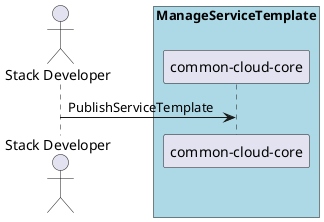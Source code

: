 @startuml
Actor "Stack Developer" as A

box "ManageServiceTemplate" #lightblue
participant "common-cloud-core" as S
A -> S : PublishServiceTemplate
end box

@enduml
